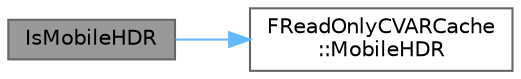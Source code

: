 digraph "IsMobileHDR"
{
 // INTERACTIVE_SVG=YES
 // LATEX_PDF_SIZE
  bgcolor="transparent";
  edge [fontname=Helvetica,fontsize=10,labelfontname=Helvetica,labelfontsize=10];
  node [fontname=Helvetica,fontsize=10,shape=box,height=0.2,width=0.4];
  rankdir="LR";
  Node1 [id="Node000001",label="IsMobileHDR",height=0.2,width=0.4,color="gray40", fillcolor="grey60", style="filled", fontcolor="black",tooltip="True if HDR is enabled for the mobile renderer."];
  Node1 -> Node2 [id="edge1_Node000001_Node000002",color="steelblue1",style="solid",tooltip=" "];
  Node2 [id="Node000002",label="FReadOnlyCVARCache\l::MobileHDR",height=0.2,width=0.4,color="grey40", fillcolor="white", style="filled",URL="$db/d33/structFReadOnlyCVARCache.html#aedd6f869607361994fc11ca0a31efd51",tooltip=" "];
}
